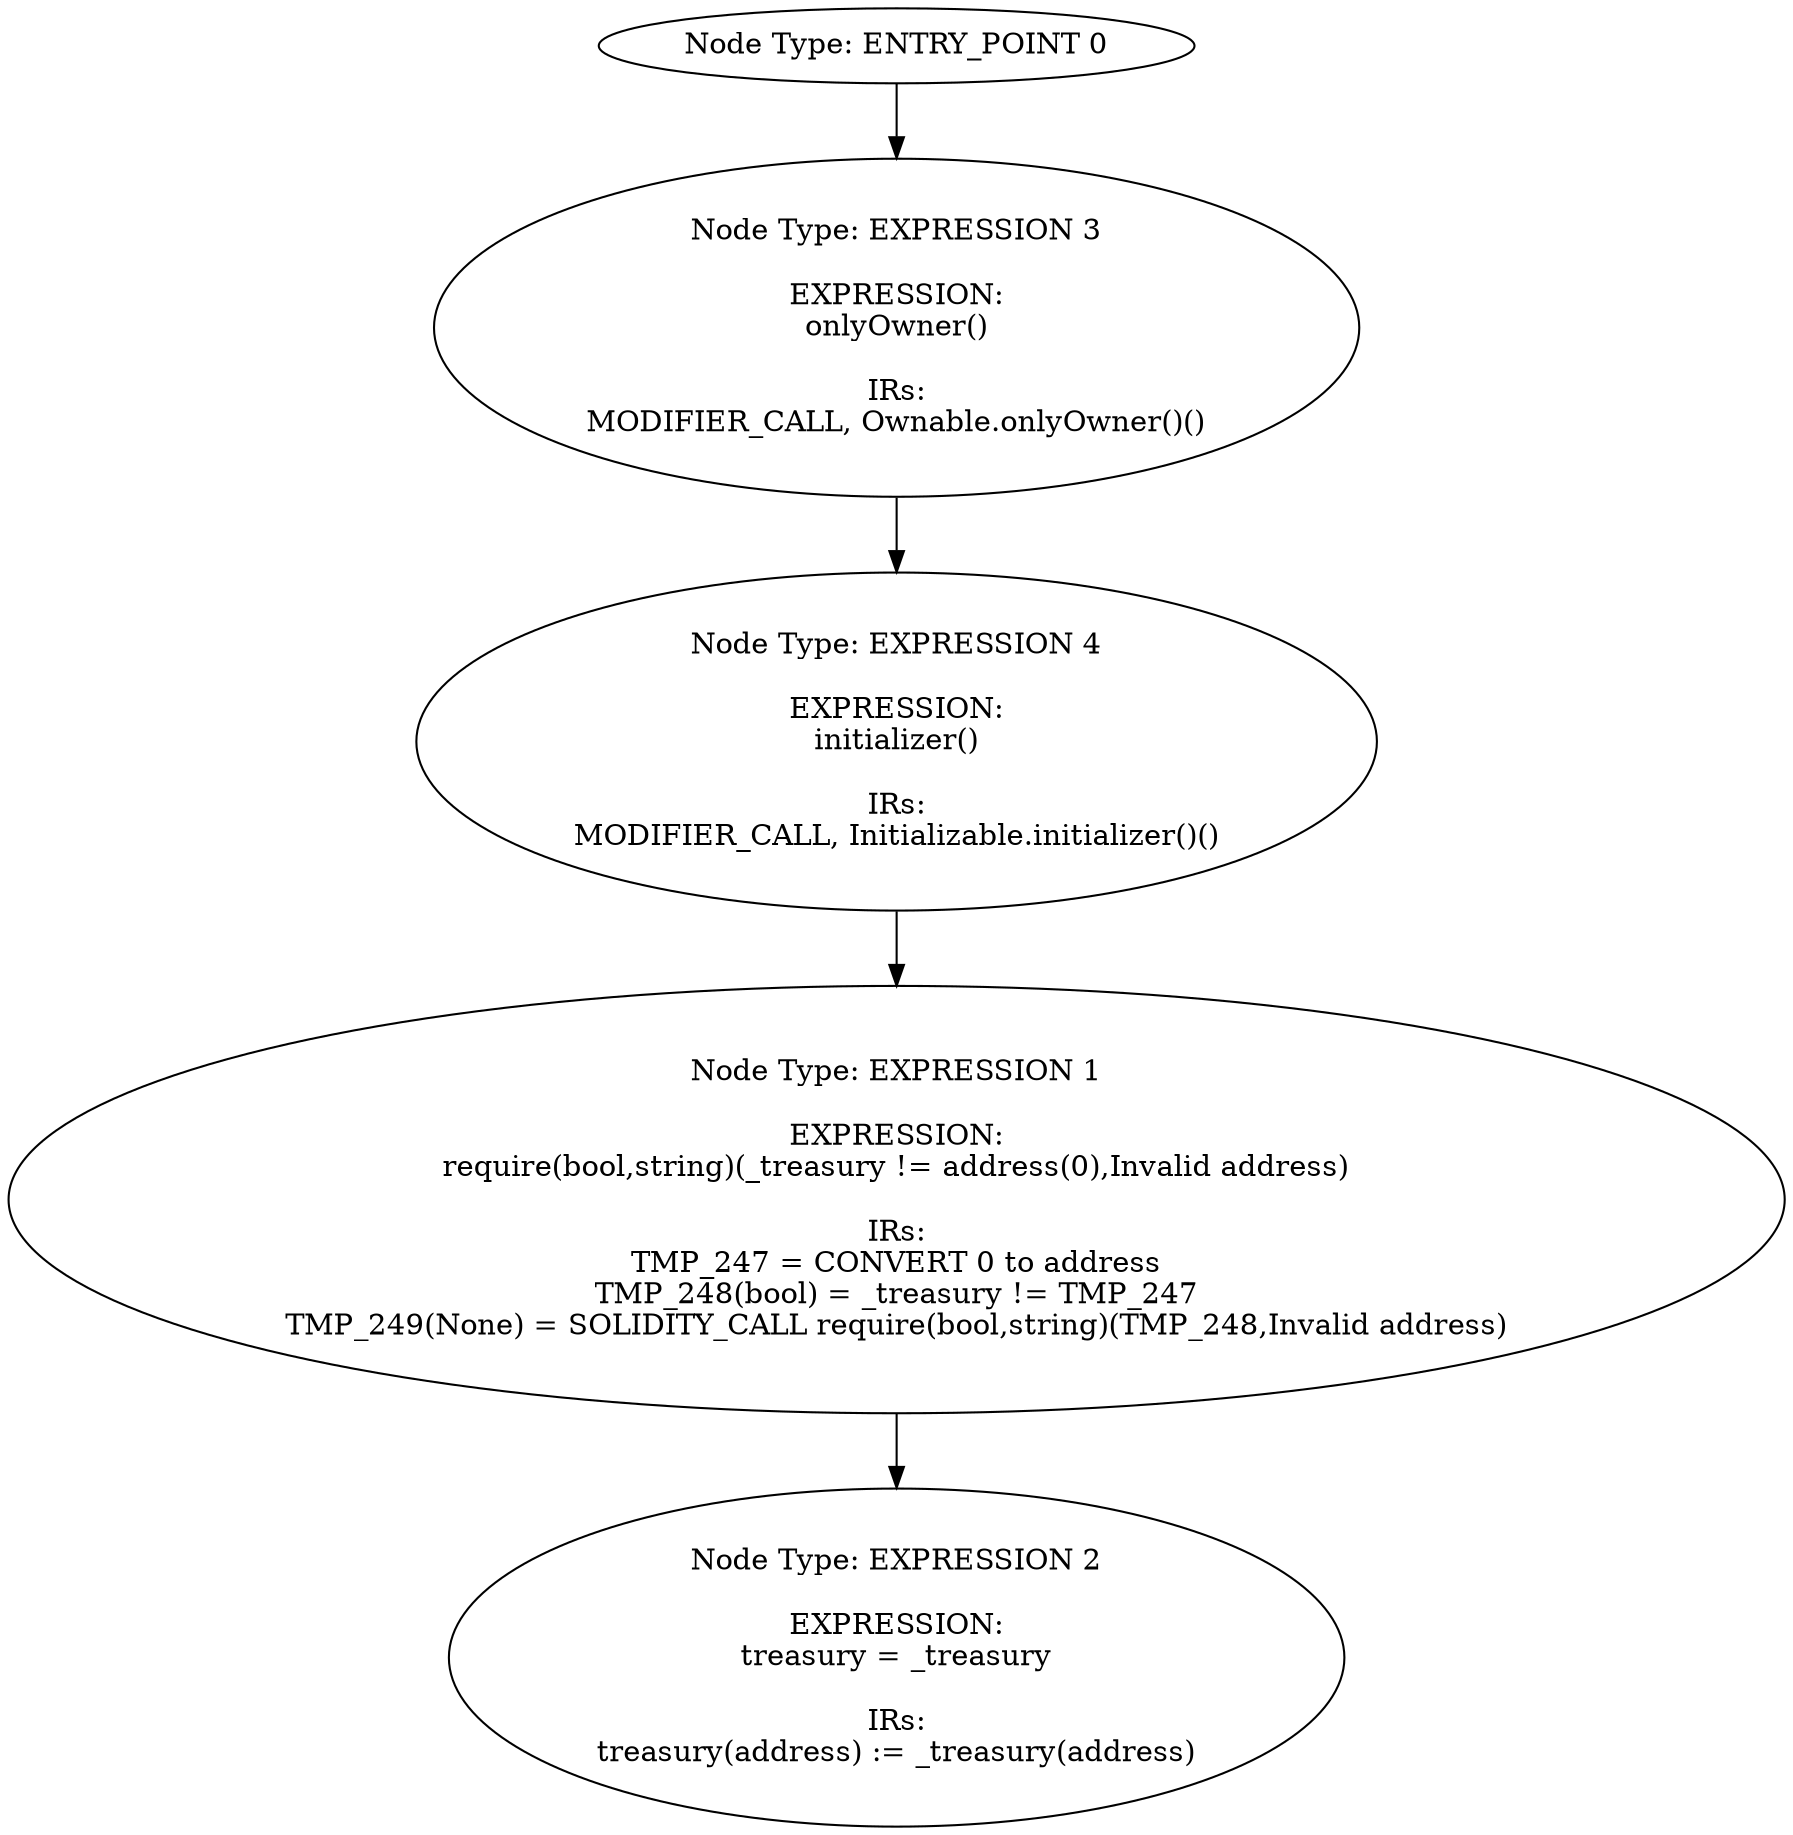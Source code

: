 digraph{
0[label="Node Type: ENTRY_POINT 0
"];
0->3;
1[label="Node Type: EXPRESSION 1

EXPRESSION:
require(bool,string)(_treasury != address(0),Invalid address)

IRs:
TMP_247 = CONVERT 0 to address
TMP_248(bool) = _treasury != TMP_247
TMP_249(None) = SOLIDITY_CALL require(bool,string)(TMP_248,Invalid address)"];
1->2;
2[label="Node Type: EXPRESSION 2

EXPRESSION:
treasury = _treasury

IRs:
treasury(address) := _treasury(address)"];
3[label="Node Type: EXPRESSION 3

EXPRESSION:
onlyOwner()

IRs:
MODIFIER_CALL, Ownable.onlyOwner()()"];
3->4;
4[label="Node Type: EXPRESSION 4

EXPRESSION:
initializer()

IRs:
MODIFIER_CALL, Initializable.initializer()()"];
4->1;
}
